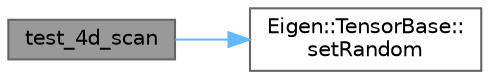 digraph "test_4d_scan"
{
 // LATEX_PDF_SIZE
  bgcolor="transparent";
  edge [fontname=Helvetica,fontsize=10,labelfontname=Helvetica,labelfontsize=10];
  node [fontname=Helvetica,fontsize=10,shape=box,height=0.2,width=0.4];
  rankdir="LR";
  Node1 [id="Node000001",label="test_4d_scan",height=0.2,width=0.4,color="gray40", fillcolor="grey60", style="filled", fontcolor="black",tooltip=" "];
  Node1 -> Node2 [id="edge1_Node000001_Node000002",color="steelblue1",style="solid",tooltip=" "];
  Node2 [id="Node000002",label="Eigen::TensorBase::\lsetRandom",height=0.2,width=0.4,color="grey40", fillcolor="white", style="filled",URL="$class_eigen_1_1_tensor_base.html#afdc88de9b71bae20bb0b59e261e9a6a4",tooltip=" "];
}
